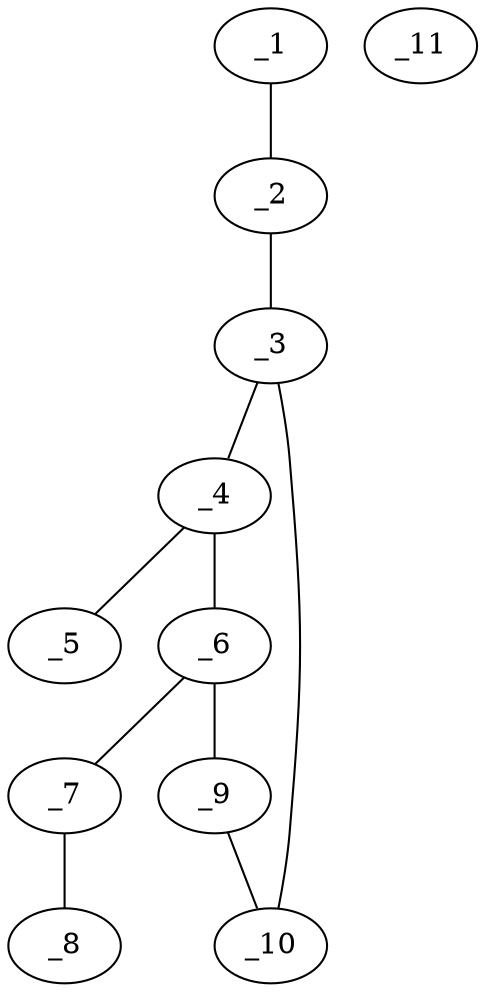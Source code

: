 graph molid602889 {
	_1	 [charge=0,
		chem=1,
		symbol="C  ",
		x="7.0064",
		y="-0.6785"];
	_2	 [charge=0,
		chem=1,
		symbol="C  ",
		x="6.2633",
		y="-0.0094"];
	_1 -- _2	 [valence=1];
	_3	 [charge=0,
		chem=4,
		symbol="N  ",
		x="5.3122",
		y="-0.3184"];
	_2 -- _3	 [valence=1];
	_4	 [charge=0,
		chem=1,
		symbol="C  ",
		x="4.5032",
		y="0.2694"];
	_3 -- _4	 [valence=1];
	_10	 [charge=0,
		chem=4,
		symbol="N  ",
		x="5.0032",
		y="-1.2694"];
	_3 -- _10	 [valence=1];
	_5	 [charge=0,
		chem=4,
		symbol="N  ",
		x="4.5032",
		y="1.2694"];
	_4 -- _5	 [valence=1];
	_6	 [charge=0,
		chem=1,
		symbol="C  ",
		x="3.6942",
		y="-0.3184"];
	_4 -- _6	 [valence=2];
	_7	 [charge=0,
		chem=4,
		symbol="N  ",
		x="2.7431",
		y="-0.0093"];
	_6 -- _7	 [valence=1];
	_9	 [charge=0,
		chem=1,
		symbol="C  ",
		x="4.0032",
		y="-1.2694"];
	_6 -- _9	 [valence=1];
	_8	 [charge=0,
		chem=2,
		symbol="O  ",
		x=2,
		y="-0.6785"];
	_7 -- _8	 [valence=2];
	_9 -- _10	 [valence=2];
	_11	 [charge=0,
		chem=7,
		symbol="Cl ",
		x="9.0064",
		y=0];
}

